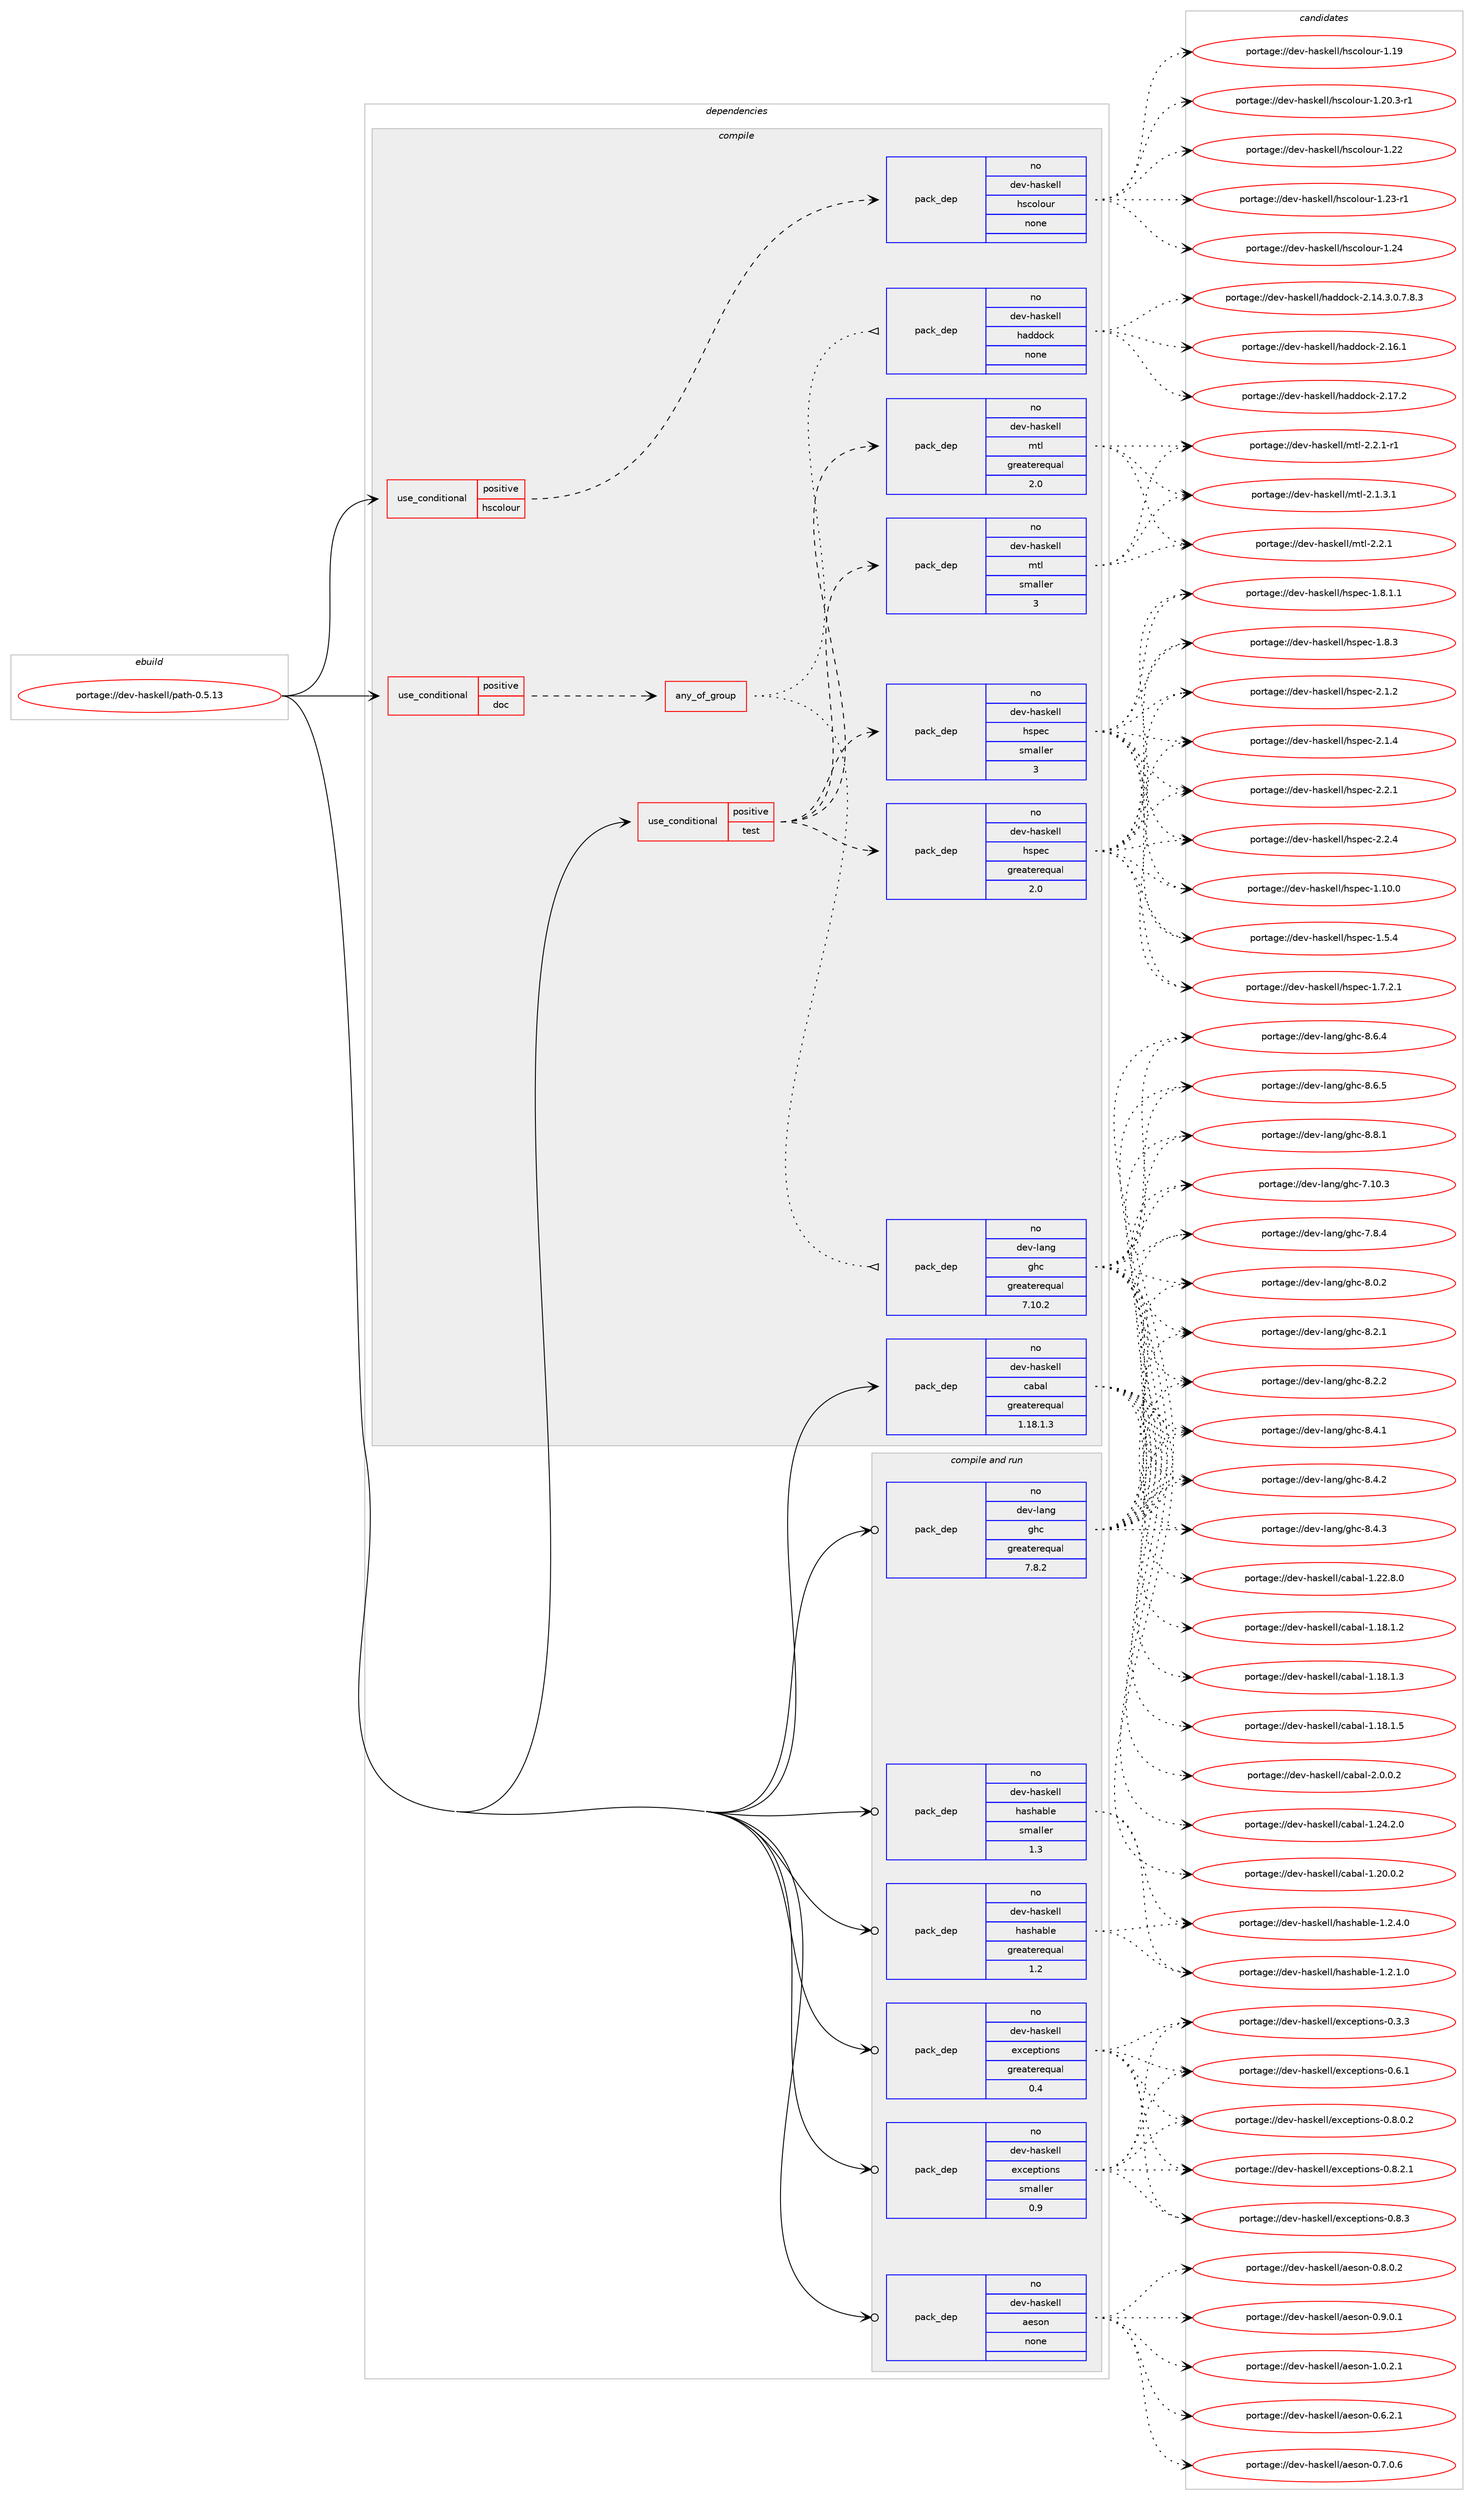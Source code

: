 digraph prolog {

# *************
# Graph options
# *************

newrank=true;
concentrate=true;
compound=true;
graph [rankdir=LR,fontname=Helvetica,fontsize=10,ranksep=1.5];#, ranksep=2.5, nodesep=0.2];
edge  [arrowhead=vee];
node  [fontname=Helvetica,fontsize=10];

# **********
# The ebuild
# **********

subgraph cluster_leftcol {
color=gray;
rank=same;
label=<<i>ebuild</i>>;
id [label="portage://dev-haskell/path-0.5.13", color=red, width=4, href="../dev-haskell/path-0.5.13.svg"];
}

# ****************
# The dependencies
# ****************

subgraph cluster_midcol {
color=gray;
label=<<i>dependencies</i>>;
subgraph cluster_compile {
fillcolor="#eeeeee";
style=filled;
label=<<i>compile</i>>;
subgraph cond16547 {
dependency76520 [label=<<TABLE BORDER="0" CELLBORDER="1" CELLSPACING="0" CELLPADDING="4"><TR><TD ROWSPAN="3" CELLPADDING="10">use_conditional</TD></TR><TR><TD>positive</TD></TR><TR><TD>doc</TD></TR></TABLE>>, shape=none, color=red];
subgraph any2148 {
dependency76521 [label=<<TABLE BORDER="0" CELLBORDER="1" CELLSPACING="0" CELLPADDING="4"><TR><TD CELLPADDING="10">any_of_group</TD></TR></TABLE>>, shape=none, color=red];subgraph pack57766 {
dependency76522 [label=<<TABLE BORDER="0" CELLBORDER="1" CELLSPACING="0" CELLPADDING="4" WIDTH="220"><TR><TD ROWSPAN="6" CELLPADDING="30">pack_dep</TD></TR><TR><TD WIDTH="110">no</TD></TR><TR><TD>dev-haskell</TD></TR><TR><TD>haddock</TD></TR><TR><TD>none</TD></TR><TR><TD></TD></TR></TABLE>>, shape=none, color=blue];
}
dependency76521:e -> dependency76522:w [weight=20,style="dotted",arrowhead="oinv"];
subgraph pack57767 {
dependency76523 [label=<<TABLE BORDER="0" CELLBORDER="1" CELLSPACING="0" CELLPADDING="4" WIDTH="220"><TR><TD ROWSPAN="6" CELLPADDING="30">pack_dep</TD></TR><TR><TD WIDTH="110">no</TD></TR><TR><TD>dev-lang</TD></TR><TR><TD>ghc</TD></TR><TR><TD>greaterequal</TD></TR><TR><TD>7.10.2</TD></TR></TABLE>>, shape=none, color=blue];
}
dependency76521:e -> dependency76523:w [weight=20,style="dotted",arrowhead="oinv"];
}
dependency76520:e -> dependency76521:w [weight=20,style="dashed",arrowhead="vee"];
}
id:e -> dependency76520:w [weight=20,style="solid",arrowhead="vee"];
subgraph cond16548 {
dependency76524 [label=<<TABLE BORDER="0" CELLBORDER="1" CELLSPACING="0" CELLPADDING="4"><TR><TD ROWSPAN="3" CELLPADDING="10">use_conditional</TD></TR><TR><TD>positive</TD></TR><TR><TD>hscolour</TD></TR></TABLE>>, shape=none, color=red];
subgraph pack57768 {
dependency76525 [label=<<TABLE BORDER="0" CELLBORDER="1" CELLSPACING="0" CELLPADDING="4" WIDTH="220"><TR><TD ROWSPAN="6" CELLPADDING="30">pack_dep</TD></TR><TR><TD WIDTH="110">no</TD></TR><TR><TD>dev-haskell</TD></TR><TR><TD>hscolour</TD></TR><TR><TD>none</TD></TR><TR><TD></TD></TR></TABLE>>, shape=none, color=blue];
}
dependency76524:e -> dependency76525:w [weight=20,style="dashed",arrowhead="vee"];
}
id:e -> dependency76524:w [weight=20,style="solid",arrowhead="vee"];
subgraph cond16549 {
dependency76526 [label=<<TABLE BORDER="0" CELLBORDER="1" CELLSPACING="0" CELLPADDING="4"><TR><TD ROWSPAN="3" CELLPADDING="10">use_conditional</TD></TR><TR><TD>positive</TD></TR><TR><TD>test</TD></TR></TABLE>>, shape=none, color=red];
subgraph pack57769 {
dependency76527 [label=<<TABLE BORDER="0" CELLBORDER="1" CELLSPACING="0" CELLPADDING="4" WIDTH="220"><TR><TD ROWSPAN="6" CELLPADDING="30">pack_dep</TD></TR><TR><TD WIDTH="110">no</TD></TR><TR><TD>dev-haskell</TD></TR><TR><TD>hspec</TD></TR><TR><TD>greaterequal</TD></TR><TR><TD>2.0</TD></TR></TABLE>>, shape=none, color=blue];
}
dependency76526:e -> dependency76527:w [weight=20,style="dashed",arrowhead="vee"];
subgraph pack57770 {
dependency76528 [label=<<TABLE BORDER="0" CELLBORDER="1" CELLSPACING="0" CELLPADDING="4" WIDTH="220"><TR><TD ROWSPAN="6" CELLPADDING="30">pack_dep</TD></TR><TR><TD WIDTH="110">no</TD></TR><TR><TD>dev-haskell</TD></TR><TR><TD>hspec</TD></TR><TR><TD>smaller</TD></TR><TR><TD>3</TD></TR></TABLE>>, shape=none, color=blue];
}
dependency76526:e -> dependency76528:w [weight=20,style="dashed",arrowhead="vee"];
subgraph pack57771 {
dependency76529 [label=<<TABLE BORDER="0" CELLBORDER="1" CELLSPACING="0" CELLPADDING="4" WIDTH="220"><TR><TD ROWSPAN="6" CELLPADDING="30">pack_dep</TD></TR><TR><TD WIDTH="110">no</TD></TR><TR><TD>dev-haskell</TD></TR><TR><TD>mtl</TD></TR><TR><TD>greaterequal</TD></TR><TR><TD>2.0</TD></TR></TABLE>>, shape=none, color=blue];
}
dependency76526:e -> dependency76529:w [weight=20,style="dashed",arrowhead="vee"];
subgraph pack57772 {
dependency76530 [label=<<TABLE BORDER="0" CELLBORDER="1" CELLSPACING="0" CELLPADDING="4" WIDTH="220"><TR><TD ROWSPAN="6" CELLPADDING="30">pack_dep</TD></TR><TR><TD WIDTH="110">no</TD></TR><TR><TD>dev-haskell</TD></TR><TR><TD>mtl</TD></TR><TR><TD>smaller</TD></TR><TR><TD>3</TD></TR></TABLE>>, shape=none, color=blue];
}
dependency76526:e -> dependency76530:w [weight=20,style="dashed",arrowhead="vee"];
}
id:e -> dependency76526:w [weight=20,style="solid",arrowhead="vee"];
subgraph pack57773 {
dependency76531 [label=<<TABLE BORDER="0" CELLBORDER="1" CELLSPACING="0" CELLPADDING="4" WIDTH="220"><TR><TD ROWSPAN="6" CELLPADDING="30">pack_dep</TD></TR><TR><TD WIDTH="110">no</TD></TR><TR><TD>dev-haskell</TD></TR><TR><TD>cabal</TD></TR><TR><TD>greaterequal</TD></TR><TR><TD>1.18.1.3</TD></TR></TABLE>>, shape=none, color=blue];
}
id:e -> dependency76531:w [weight=20,style="solid",arrowhead="vee"];
}
subgraph cluster_compileandrun {
fillcolor="#eeeeee";
style=filled;
label=<<i>compile and run</i>>;
subgraph pack57774 {
dependency76532 [label=<<TABLE BORDER="0" CELLBORDER="1" CELLSPACING="0" CELLPADDING="4" WIDTH="220"><TR><TD ROWSPAN="6" CELLPADDING="30">pack_dep</TD></TR><TR><TD WIDTH="110">no</TD></TR><TR><TD>dev-haskell</TD></TR><TR><TD>aeson</TD></TR><TR><TD>none</TD></TR><TR><TD></TD></TR></TABLE>>, shape=none, color=blue];
}
id:e -> dependency76532:w [weight=20,style="solid",arrowhead="odotvee"];
subgraph pack57775 {
dependency76533 [label=<<TABLE BORDER="0" CELLBORDER="1" CELLSPACING="0" CELLPADDING="4" WIDTH="220"><TR><TD ROWSPAN="6" CELLPADDING="30">pack_dep</TD></TR><TR><TD WIDTH="110">no</TD></TR><TR><TD>dev-haskell</TD></TR><TR><TD>exceptions</TD></TR><TR><TD>greaterequal</TD></TR><TR><TD>0.4</TD></TR></TABLE>>, shape=none, color=blue];
}
id:e -> dependency76533:w [weight=20,style="solid",arrowhead="odotvee"];
subgraph pack57776 {
dependency76534 [label=<<TABLE BORDER="0" CELLBORDER="1" CELLSPACING="0" CELLPADDING="4" WIDTH="220"><TR><TD ROWSPAN="6" CELLPADDING="30">pack_dep</TD></TR><TR><TD WIDTH="110">no</TD></TR><TR><TD>dev-haskell</TD></TR><TR><TD>exceptions</TD></TR><TR><TD>smaller</TD></TR><TR><TD>0.9</TD></TR></TABLE>>, shape=none, color=blue];
}
id:e -> dependency76534:w [weight=20,style="solid",arrowhead="odotvee"];
subgraph pack57777 {
dependency76535 [label=<<TABLE BORDER="0" CELLBORDER="1" CELLSPACING="0" CELLPADDING="4" WIDTH="220"><TR><TD ROWSPAN="6" CELLPADDING="30">pack_dep</TD></TR><TR><TD WIDTH="110">no</TD></TR><TR><TD>dev-haskell</TD></TR><TR><TD>hashable</TD></TR><TR><TD>greaterequal</TD></TR><TR><TD>1.2</TD></TR></TABLE>>, shape=none, color=blue];
}
id:e -> dependency76535:w [weight=20,style="solid",arrowhead="odotvee"];
subgraph pack57778 {
dependency76536 [label=<<TABLE BORDER="0" CELLBORDER="1" CELLSPACING="0" CELLPADDING="4" WIDTH="220"><TR><TD ROWSPAN="6" CELLPADDING="30">pack_dep</TD></TR><TR><TD WIDTH="110">no</TD></TR><TR><TD>dev-haskell</TD></TR><TR><TD>hashable</TD></TR><TR><TD>smaller</TD></TR><TR><TD>1.3</TD></TR></TABLE>>, shape=none, color=blue];
}
id:e -> dependency76536:w [weight=20,style="solid",arrowhead="odotvee"];
subgraph pack57779 {
dependency76537 [label=<<TABLE BORDER="0" CELLBORDER="1" CELLSPACING="0" CELLPADDING="4" WIDTH="220"><TR><TD ROWSPAN="6" CELLPADDING="30">pack_dep</TD></TR><TR><TD WIDTH="110">no</TD></TR><TR><TD>dev-lang</TD></TR><TR><TD>ghc</TD></TR><TR><TD>greaterequal</TD></TR><TR><TD>7.8.2</TD></TR></TABLE>>, shape=none, color=blue];
}
id:e -> dependency76537:w [weight=20,style="solid",arrowhead="odotvee"];
}
subgraph cluster_run {
fillcolor="#eeeeee";
style=filled;
label=<<i>run</i>>;
}
}

# **************
# The candidates
# **************

subgraph cluster_choices {
rank=same;
color=gray;
label=<<i>candidates</i>>;

subgraph choice57766 {
color=black;
nodesep=1;
choiceportage1001011184510497115107101108108471049710010011199107455046495246514648465546564651 [label="portage://dev-haskell/haddock-2.14.3.0.7.8.3", color=red, width=4,href="../dev-haskell/haddock-2.14.3.0.7.8.3.svg"];
choiceportage100101118451049711510710110810847104971001001119910745504649544649 [label="portage://dev-haskell/haddock-2.16.1", color=red, width=4,href="../dev-haskell/haddock-2.16.1.svg"];
choiceportage100101118451049711510710110810847104971001001119910745504649554650 [label="portage://dev-haskell/haddock-2.17.2", color=red, width=4,href="../dev-haskell/haddock-2.17.2.svg"];
dependency76522:e -> choiceportage1001011184510497115107101108108471049710010011199107455046495246514648465546564651:w [style=dotted,weight="100"];
dependency76522:e -> choiceportage100101118451049711510710110810847104971001001119910745504649544649:w [style=dotted,weight="100"];
dependency76522:e -> choiceportage100101118451049711510710110810847104971001001119910745504649554650:w [style=dotted,weight="100"];
}
subgraph choice57767 {
color=black;
nodesep=1;
choiceportage1001011184510897110103471031049945554649484651 [label="portage://dev-lang/ghc-7.10.3", color=red, width=4,href="../dev-lang/ghc-7.10.3.svg"];
choiceportage10010111845108971101034710310499455546564652 [label="portage://dev-lang/ghc-7.8.4", color=red, width=4,href="../dev-lang/ghc-7.8.4.svg"];
choiceportage10010111845108971101034710310499455646484650 [label="portage://dev-lang/ghc-8.0.2", color=red, width=4,href="../dev-lang/ghc-8.0.2.svg"];
choiceportage10010111845108971101034710310499455646504649 [label="portage://dev-lang/ghc-8.2.1", color=red, width=4,href="../dev-lang/ghc-8.2.1.svg"];
choiceportage10010111845108971101034710310499455646504650 [label="portage://dev-lang/ghc-8.2.2", color=red, width=4,href="../dev-lang/ghc-8.2.2.svg"];
choiceportage10010111845108971101034710310499455646524649 [label="portage://dev-lang/ghc-8.4.1", color=red, width=4,href="../dev-lang/ghc-8.4.1.svg"];
choiceportage10010111845108971101034710310499455646524650 [label="portage://dev-lang/ghc-8.4.2", color=red, width=4,href="../dev-lang/ghc-8.4.2.svg"];
choiceportage10010111845108971101034710310499455646524651 [label="portage://dev-lang/ghc-8.4.3", color=red, width=4,href="../dev-lang/ghc-8.4.3.svg"];
choiceportage10010111845108971101034710310499455646544652 [label="portage://dev-lang/ghc-8.6.4", color=red, width=4,href="../dev-lang/ghc-8.6.4.svg"];
choiceportage10010111845108971101034710310499455646544653 [label="portage://dev-lang/ghc-8.6.5", color=red, width=4,href="../dev-lang/ghc-8.6.5.svg"];
choiceportage10010111845108971101034710310499455646564649 [label="portage://dev-lang/ghc-8.8.1", color=red, width=4,href="../dev-lang/ghc-8.8.1.svg"];
dependency76523:e -> choiceportage1001011184510897110103471031049945554649484651:w [style=dotted,weight="100"];
dependency76523:e -> choiceportage10010111845108971101034710310499455546564652:w [style=dotted,weight="100"];
dependency76523:e -> choiceportage10010111845108971101034710310499455646484650:w [style=dotted,weight="100"];
dependency76523:e -> choiceportage10010111845108971101034710310499455646504649:w [style=dotted,weight="100"];
dependency76523:e -> choiceportage10010111845108971101034710310499455646504650:w [style=dotted,weight="100"];
dependency76523:e -> choiceportage10010111845108971101034710310499455646524649:w [style=dotted,weight="100"];
dependency76523:e -> choiceportage10010111845108971101034710310499455646524650:w [style=dotted,weight="100"];
dependency76523:e -> choiceportage10010111845108971101034710310499455646524651:w [style=dotted,weight="100"];
dependency76523:e -> choiceportage10010111845108971101034710310499455646544652:w [style=dotted,weight="100"];
dependency76523:e -> choiceportage10010111845108971101034710310499455646544653:w [style=dotted,weight="100"];
dependency76523:e -> choiceportage10010111845108971101034710310499455646564649:w [style=dotted,weight="100"];
}
subgraph choice57768 {
color=black;
nodesep=1;
choiceportage100101118451049711510710110810847104115991111081111171144549464957 [label="portage://dev-haskell/hscolour-1.19", color=red, width=4,href="../dev-haskell/hscolour-1.19.svg"];
choiceportage10010111845104971151071011081084710411599111108111117114454946504846514511449 [label="portage://dev-haskell/hscolour-1.20.3-r1", color=red, width=4,href="../dev-haskell/hscolour-1.20.3-r1.svg"];
choiceportage100101118451049711510710110810847104115991111081111171144549465050 [label="portage://dev-haskell/hscolour-1.22", color=red, width=4,href="../dev-haskell/hscolour-1.22.svg"];
choiceportage1001011184510497115107101108108471041159911110811111711445494650514511449 [label="portage://dev-haskell/hscolour-1.23-r1", color=red, width=4,href="../dev-haskell/hscolour-1.23-r1.svg"];
choiceportage100101118451049711510710110810847104115991111081111171144549465052 [label="portage://dev-haskell/hscolour-1.24", color=red, width=4,href="../dev-haskell/hscolour-1.24.svg"];
dependency76525:e -> choiceportage100101118451049711510710110810847104115991111081111171144549464957:w [style=dotted,weight="100"];
dependency76525:e -> choiceportage10010111845104971151071011081084710411599111108111117114454946504846514511449:w [style=dotted,weight="100"];
dependency76525:e -> choiceportage100101118451049711510710110810847104115991111081111171144549465050:w [style=dotted,weight="100"];
dependency76525:e -> choiceportage1001011184510497115107101108108471041159911110811111711445494650514511449:w [style=dotted,weight="100"];
dependency76525:e -> choiceportage100101118451049711510710110810847104115991111081111171144549465052:w [style=dotted,weight="100"];
}
subgraph choice57769 {
color=black;
nodesep=1;
choiceportage1001011184510497115107101108108471041151121019945494649484648 [label="portage://dev-haskell/hspec-1.10.0", color=red, width=4,href="../dev-haskell/hspec-1.10.0.svg"];
choiceportage10010111845104971151071011081084710411511210199454946534652 [label="portage://dev-haskell/hspec-1.5.4", color=red, width=4,href="../dev-haskell/hspec-1.5.4.svg"];
choiceportage100101118451049711510710110810847104115112101994549465546504649 [label="portage://dev-haskell/hspec-1.7.2.1", color=red, width=4,href="../dev-haskell/hspec-1.7.2.1.svg"];
choiceportage100101118451049711510710110810847104115112101994549465646494649 [label="portage://dev-haskell/hspec-1.8.1.1", color=red, width=4,href="../dev-haskell/hspec-1.8.1.1.svg"];
choiceportage10010111845104971151071011081084710411511210199454946564651 [label="portage://dev-haskell/hspec-1.8.3", color=red, width=4,href="../dev-haskell/hspec-1.8.3.svg"];
choiceportage10010111845104971151071011081084710411511210199455046494650 [label="portage://dev-haskell/hspec-2.1.2", color=red, width=4,href="../dev-haskell/hspec-2.1.2.svg"];
choiceportage10010111845104971151071011081084710411511210199455046494652 [label="portage://dev-haskell/hspec-2.1.4", color=red, width=4,href="../dev-haskell/hspec-2.1.4.svg"];
choiceportage10010111845104971151071011081084710411511210199455046504649 [label="portage://dev-haskell/hspec-2.2.1", color=red, width=4,href="../dev-haskell/hspec-2.2.1.svg"];
choiceportage10010111845104971151071011081084710411511210199455046504652 [label="portage://dev-haskell/hspec-2.2.4", color=red, width=4,href="../dev-haskell/hspec-2.2.4.svg"];
dependency76527:e -> choiceportage1001011184510497115107101108108471041151121019945494649484648:w [style=dotted,weight="100"];
dependency76527:e -> choiceportage10010111845104971151071011081084710411511210199454946534652:w [style=dotted,weight="100"];
dependency76527:e -> choiceportage100101118451049711510710110810847104115112101994549465546504649:w [style=dotted,weight="100"];
dependency76527:e -> choiceportage100101118451049711510710110810847104115112101994549465646494649:w [style=dotted,weight="100"];
dependency76527:e -> choiceportage10010111845104971151071011081084710411511210199454946564651:w [style=dotted,weight="100"];
dependency76527:e -> choiceportage10010111845104971151071011081084710411511210199455046494650:w [style=dotted,weight="100"];
dependency76527:e -> choiceportage10010111845104971151071011081084710411511210199455046494652:w [style=dotted,weight="100"];
dependency76527:e -> choiceportage10010111845104971151071011081084710411511210199455046504649:w [style=dotted,weight="100"];
dependency76527:e -> choiceportage10010111845104971151071011081084710411511210199455046504652:w [style=dotted,weight="100"];
}
subgraph choice57770 {
color=black;
nodesep=1;
choiceportage1001011184510497115107101108108471041151121019945494649484648 [label="portage://dev-haskell/hspec-1.10.0", color=red, width=4,href="../dev-haskell/hspec-1.10.0.svg"];
choiceportage10010111845104971151071011081084710411511210199454946534652 [label="portage://dev-haskell/hspec-1.5.4", color=red, width=4,href="../dev-haskell/hspec-1.5.4.svg"];
choiceportage100101118451049711510710110810847104115112101994549465546504649 [label="portage://dev-haskell/hspec-1.7.2.1", color=red, width=4,href="../dev-haskell/hspec-1.7.2.1.svg"];
choiceportage100101118451049711510710110810847104115112101994549465646494649 [label="portage://dev-haskell/hspec-1.8.1.1", color=red, width=4,href="../dev-haskell/hspec-1.8.1.1.svg"];
choiceportage10010111845104971151071011081084710411511210199454946564651 [label="portage://dev-haskell/hspec-1.8.3", color=red, width=4,href="../dev-haskell/hspec-1.8.3.svg"];
choiceportage10010111845104971151071011081084710411511210199455046494650 [label="portage://dev-haskell/hspec-2.1.2", color=red, width=4,href="../dev-haskell/hspec-2.1.2.svg"];
choiceportage10010111845104971151071011081084710411511210199455046494652 [label="portage://dev-haskell/hspec-2.1.4", color=red, width=4,href="../dev-haskell/hspec-2.1.4.svg"];
choiceportage10010111845104971151071011081084710411511210199455046504649 [label="portage://dev-haskell/hspec-2.2.1", color=red, width=4,href="../dev-haskell/hspec-2.2.1.svg"];
choiceportage10010111845104971151071011081084710411511210199455046504652 [label="portage://dev-haskell/hspec-2.2.4", color=red, width=4,href="../dev-haskell/hspec-2.2.4.svg"];
dependency76528:e -> choiceportage1001011184510497115107101108108471041151121019945494649484648:w [style=dotted,weight="100"];
dependency76528:e -> choiceportage10010111845104971151071011081084710411511210199454946534652:w [style=dotted,weight="100"];
dependency76528:e -> choiceportage100101118451049711510710110810847104115112101994549465546504649:w [style=dotted,weight="100"];
dependency76528:e -> choiceportage100101118451049711510710110810847104115112101994549465646494649:w [style=dotted,weight="100"];
dependency76528:e -> choiceportage10010111845104971151071011081084710411511210199454946564651:w [style=dotted,weight="100"];
dependency76528:e -> choiceportage10010111845104971151071011081084710411511210199455046494650:w [style=dotted,weight="100"];
dependency76528:e -> choiceportage10010111845104971151071011081084710411511210199455046494652:w [style=dotted,weight="100"];
dependency76528:e -> choiceportage10010111845104971151071011081084710411511210199455046504649:w [style=dotted,weight="100"];
dependency76528:e -> choiceportage10010111845104971151071011081084710411511210199455046504652:w [style=dotted,weight="100"];
}
subgraph choice57771 {
color=black;
nodesep=1;
choiceportage1001011184510497115107101108108471091161084550464946514649 [label="portage://dev-haskell/mtl-2.1.3.1", color=red, width=4,href="../dev-haskell/mtl-2.1.3.1.svg"];
choiceportage100101118451049711510710110810847109116108455046504649 [label="portage://dev-haskell/mtl-2.2.1", color=red, width=4,href="../dev-haskell/mtl-2.2.1.svg"];
choiceportage1001011184510497115107101108108471091161084550465046494511449 [label="portage://dev-haskell/mtl-2.2.1-r1", color=red, width=4,href="../dev-haskell/mtl-2.2.1-r1.svg"];
dependency76529:e -> choiceportage1001011184510497115107101108108471091161084550464946514649:w [style=dotted,weight="100"];
dependency76529:e -> choiceportage100101118451049711510710110810847109116108455046504649:w [style=dotted,weight="100"];
dependency76529:e -> choiceportage1001011184510497115107101108108471091161084550465046494511449:w [style=dotted,weight="100"];
}
subgraph choice57772 {
color=black;
nodesep=1;
choiceportage1001011184510497115107101108108471091161084550464946514649 [label="portage://dev-haskell/mtl-2.1.3.1", color=red, width=4,href="../dev-haskell/mtl-2.1.3.1.svg"];
choiceportage100101118451049711510710110810847109116108455046504649 [label="portage://dev-haskell/mtl-2.2.1", color=red, width=4,href="../dev-haskell/mtl-2.2.1.svg"];
choiceportage1001011184510497115107101108108471091161084550465046494511449 [label="portage://dev-haskell/mtl-2.2.1-r1", color=red, width=4,href="../dev-haskell/mtl-2.2.1-r1.svg"];
dependency76530:e -> choiceportage1001011184510497115107101108108471091161084550464946514649:w [style=dotted,weight="100"];
dependency76530:e -> choiceportage100101118451049711510710110810847109116108455046504649:w [style=dotted,weight="100"];
dependency76530:e -> choiceportage1001011184510497115107101108108471091161084550465046494511449:w [style=dotted,weight="100"];
}
subgraph choice57773 {
color=black;
nodesep=1;
choiceportage10010111845104971151071011081084799979897108454946495646494650 [label="portage://dev-haskell/cabal-1.18.1.2", color=red, width=4,href="../dev-haskell/cabal-1.18.1.2.svg"];
choiceportage10010111845104971151071011081084799979897108454946495646494651 [label="portage://dev-haskell/cabal-1.18.1.3", color=red, width=4,href="../dev-haskell/cabal-1.18.1.3.svg"];
choiceportage10010111845104971151071011081084799979897108454946495646494653 [label="portage://dev-haskell/cabal-1.18.1.5", color=red, width=4,href="../dev-haskell/cabal-1.18.1.5.svg"];
choiceportage10010111845104971151071011081084799979897108454946504846484650 [label="portage://dev-haskell/cabal-1.20.0.2", color=red, width=4,href="../dev-haskell/cabal-1.20.0.2.svg"];
choiceportage10010111845104971151071011081084799979897108454946505046564648 [label="portage://dev-haskell/cabal-1.22.8.0", color=red, width=4,href="../dev-haskell/cabal-1.22.8.0.svg"];
choiceportage10010111845104971151071011081084799979897108454946505246504648 [label="portage://dev-haskell/cabal-1.24.2.0", color=red, width=4,href="../dev-haskell/cabal-1.24.2.0.svg"];
choiceportage100101118451049711510710110810847999798971084550464846484650 [label="portage://dev-haskell/cabal-2.0.0.2", color=red, width=4,href="../dev-haskell/cabal-2.0.0.2.svg"];
dependency76531:e -> choiceportage10010111845104971151071011081084799979897108454946495646494650:w [style=dotted,weight="100"];
dependency76531:e -> choiceportage10010111845104971151071011081084799979897108454946495646494651:w [style=dotted,weight="100"];
dependency76531:e -> choiceportage10010111845104971151071011081084799979897108454946495646494653:w [style=dotted,weight="100"];
dependency76531:e -> choiceportage10010111845104971151071011081084799979897108454946504846484650:w [style=dotted,weight="100"];
dependency76531:e -> choiceportage10010111845104971151071011081084799979897108454946505046564648:w [style=dotted,weight="100"];
dependency76531:e -> choiceportage10010111845104971151071011081084799979897108454946505246504648:w [style=dotted,weight="100"];
dependency76531:e -> choiceportage100101118451049711510710110810847999798971084550464846484650:w [style=dotted,weight="100"];
}
subgraph choice57774 {
color=black;
nodesep=1;
choiceportage100101118451049711510710110810847971011151111104548465446504649 [label="portage://dev-haskell/aeson-0.6.2.1", color=red, width=4,href="../dev-haskell/aeson-0.6.2.1.svg"];
choiceportage100101118451049711510710110810847971011151111104548465546484654 [label="portage://dev-haskell/aeson-0.7.0.6", color=red, width=4,href="../dev-haskell/aeson-0.7.0.6.svg"];
choiceportage100101118451049711510710110810847971011151111104548465646484650 [label="portage://dev-haskell/aeson-0.8.0.2", color=red, width=4,href="../dev-haskell/aeson-0.8.0.2.svg"];
choiceportage100101118451049711510710110810847971011151111104548465746484649 [label="portage://dev-haskell/aeson-0.9.0.1", color=red, width=4,href="../dev-haskell/aeson-0.9.0.1.svg"];
choiceportage100101118451049711510710110810847971011151111104549464846504649 [label="portage://dev-haskell/aeson-1.0.2.1", color=red, width=4,href="../dev-haskell/aeson-1.0.2.1.svg"];
dependency76532:e -> choiceportage100101118451049711510710110810847971011151111104548465446504649:w [style=dotted,weight="100"];
dependency76532:e -> choiceportage100101118451049711510710110810847971011151111104548465546484654:w [style=dotted,weight="100"];
dependency76532:e -> choiceportage100101118451049711510710110810847971011151111104548465646484650:w [style=dotted,weight="100"];
dependency76532:e -> choiceportage100101118451049711510710110810847971011151111104548465746484649:w [style=dotted,weight="100"];
dependency76532:e -> choiceportage100101118451049711510710110810847971011151111104549464846504649:w [style=dotted,weight="100"];
}
subgraph choice57775 {
color=black;
nodesep=1;
choiceportage10010111845104971151071011081084710112099101112116105111110115454846514651 [label="portage://dev-haskell/exceptions-0.3.3", color=red, width=4,href="../dev-haskell/exceptions-0.3.3.svg"];
choiceportage10010111845104971151071011081084710112099101112116105111110115454846544649 [label="portage://dev-haskell/exceptions-0.6.1", color=red, width=4,href="../dev-haskell/exceptions-0.6.1.svg"];
choiceportage100101118451049711510710110810847101120991011121161051111101154548465646484650 [label="portage://dev-haskell/exceptions-0.8.0.2", color=red, width=4,href="../dev-haskell/exceptions-0.8.0.2.svg"];
choiceportage100101118451049711510710110810847101120991011121161051111101154548465646504649 [label="portage://dev-haskell/exceptions-0.8.2.1", color=red, width=4,href="../dev-haskell/exceptions-0.8.2.1.svg"];
choiceportage10010111845104971151071011081084710112099101112116105111110115454846564651 [label="portage://dev-haskell/exceptions-0.8.3", color=red, width=4,href="../dev-haskell/exceptions-0.8.3.svg"];
dependency76533:e -> choiceportage10010111845104971151071011081084710112099101112116105111110115454846514651:w [style=dotted,weight="100"];
dependency76533:e -> choiceportage10010111845104971151071011081084710112099101112116105111110115454846544649:w [style=dotted,weight="100"];
dependency76533:e -> choiceportage100101118451049711510710110810847101120991011121161051111101154548465646484650:w [style=dotted,weight="100"];
dependency76533:e -> choiceportage100101118451049711510710110810847101120991011121161051111101154548465646504649:w [style=dotted,weight="100"];
dependency76533:e -> choiceportage10010111845104971151071011081084710112099101112116105111110115454846564651:w [style=dotted,weight="100"];
}
subgraph choice57776 {
color=black;
nodesep=1;
choiceportage10010111845104971151071011081084710112099101112116105111110115454846514651 [label="portage://dev-haskell/exceptions-0.3.3", color=red, width=4,href="../dev-haskell/exceptions-0.3.3.svg"];
choiceportage10010111845104971151071011081084710112099101112116105111110115454846544649 [label="portage://dev-haskell/exceptions-0.6.1", color=red, width=4,href="../dev-haskell/exceptions-0.6.1.svg"];
choiceportage100101118451049711510710110810847101120991011121161051111101154548465646484650 [label="portage://dev-haskell/exceptions-0.8.0.2", color=red, width=4,href="../dev-haskell/exceptions-0.8.0.2.svg"];
choiceportage100101118451049711510710110810847101120991011121161051111101154548465646504649 [label="portage://dev-haskell/exceptions-0.8.2.1", color=red, width=4,href="../dev-haskell/exceptions-0.8.2.1.svg"];
choiceportage10010111845104971151071011081084710112099101112116105111110115454846564651 [label="portage://dev-haskell/exceptions-0.8.3", color=red, width=4,href="../dev-haskell/exceptions-0.8.3.svg"];
dependency76534:e -> choiceportage10010111845104971151071011081084710112099101112116105111110115454846514651:w [style=dotted,weight="100"];
dependency76534:e -> choiceportage10010111845104971151071011081084710112099101112116105111110115454846544649:w [style=dotted,weight="100"];
dependency76534:e -> choiceportage100101118451049711510710110810847101120991011121161051111101154548465646484650:w [style=dotted,weight="100"];
dependency76534:e -> choiceportage100101118451049711510710110810847101120991011121161051111101154548465646504649:w [style=dotted,weight="100"];
dependency76534:e -> choiceportage10010111845104971151071011081084710112099101112116105111110115454846564651:w [style=dotted,weight="100"];
}
subgraph choice57777 {
color=black;
nodesep=1;
choiceportage1001011184510497115107101108108471049711510497981081014549465046494648 [label="portage://dev-haskell/hashable-1.2.1.0", color=red, width=4,href="../dev-haskell/hashable-1.2.1.0.svg"];
choiceportage1001011184510497115107101108108471049711510497981081014549465046524648 [label="portage://dev-haskell/hashable-1.2.4.0", color=red, width=4,href="../dev-haskell/hashable-1.2.4.0.svg"];
dependency76535:e -> choiceportage1001011184510497115107101108108471049711510497981081014549465046494648:w [style=dotted,weight="100"];
dependency76535:e -> choiceportage1001011184510497115107101108108471049711510497981081014549465046524648:w [style=dotted,weight="100"];
}
subgraph choice57778 {
color=black;
nodesep=1;
choiceportage1001011184510497115107101108108471049711510497981081014549465046494648 [label="portage://dev-haskell/hashable-1.2.1.0", color=red, width=4,href="../dev-haskell/hashable-1.2.1.0.svg"];
choiceportage1001011184510497115107101108108471049711510497981081014549465046524648 [label="portage://dev-haskell/hashable-1.2.4.0", color=red, width=4,href="../dev-haskell/hashable-1.2.4.0.svg"];
dependency76536:e -> choiceportage1001011184510497115107101108108471049711510497981081014549465046494648:w [style=dotted,weight="100"];
dependency76536:e -> choiceportage1001011184510497115107101108108471049711510497981081014549465046524648:w [style=dotted,weight="100"];
}
subgraph choice57779 {
color=black;
nodesep=1;
choiceportage1001011184510897110103471031049945554649484651 [label="portage://dev-lang/ghc-7.10.3", color=red, width=4,href="../dev-lang/ghc-7.10.3.svg"];
choiceportage10010111845108971101034710310499455546564652 [label="portage://dev-lang/ghc-7.8.4", color=red, width=4,href="../dev-lang/ghc-7.8.4.svg"];
choiceportage10010111845108971101034710310499455646484650 [label="portage://dev-lang/ghc-8.0.2", color=red, width=4,href="../dev-lang/ghc-8.0.2.svg"];
choiceportage10010111845108971101034710310499455646504649 [label="portage://dev-lang/ghc-8.2.1", color=red, width=4,href="../dev-lang/ghc-8.2.1.svg"];
choiceportage10010111845108971101034710310499455646504650 [label="portage://dev-lang/ghc-8.2.2", color=red, width=4,href="../dev-lang/ghc-8.2.2.svg"];
choiceportage10010111845108971101034710310499455646524649 [label="portage://dev-lang/ghc-8.4.1", color=red, width=4,href="../dev-lang/ghc-8.4.1.svg"];
choiceportage10010111845108971101034710310499455646524650 [label="portage://dev-lang/ghc-8.4.2", color=red, width=4,href="../dev-lang/ghc-8.4.2.svg"];
choiceportage10010111845108971101034710310499455646524651 [label="portage://dev-lang/ghc-8.4.3", color=red, width=4,href="../dev-lang/ghc-8.4.3.svg"];
choiceportage10010111845108971101034710310499455646544652 [label="portage://dev-lang/ghc-8.6.4", color=red, width=4,href="../dev-lang/ghc-8.6.4.svg"];
choiceportage10010111845108971101034710310499455646544653 [label="portage://dev-lang/ghc-8.6.5", color=red, width=4,href="../dev-lang/ghc-8.6.5.svg"];
choiceportage10010111845108971101034710310499455646564649 [label="portage://dev-lang/ghc-8.8.1", color=red, width=4,href="../dev-lang/ghc-8.8.1.svg"];
dependency76537:e -> choiceportage1001011184510897110103471031049945554649484651:w [style=dotted,weight="100"];
dependency76537:e -> choiceportage10010111845108971101034710310499455546564652:w [style=dotted,weight="100"];
dependency76537:e -> choiceportage10010111845108971101034710310499455646484650:w [style=dotted,weight="100"];
dependency76537:e -> choiceportage10010111845108971101034710310499455646504649:w [style=dotted,weight="100"];
dependency76537:e -> choiceportage10010111845108971101034710310499455646504650:w [style=dotted,weight="100"];
dependency76537:e -> choiceportage10010111845108971101034710310499455646524649:w [style=dotted,weight="100"];
dependency76537:e -> choiceportage10010111845108971101034710310499455646524650:w [style=dotted,weight="100"];
dependency76537:e -> choiceportage10010111845108971101034710310499455646524651:w [style=dotted,weight="100"];
dependency76537:e -> choiceportage10010111845108971101034710310499455646544652:w [style=dotted,weight="100"];
dependency76537:e -> choiceportage10010111845108971101034710310499455646544653:w [style=dotted,weight="100"];
dependency76537:e -> choiceportage10010111845108971101034710310499455646564649:w [style=dotted,weight="100"];
}
}

}
